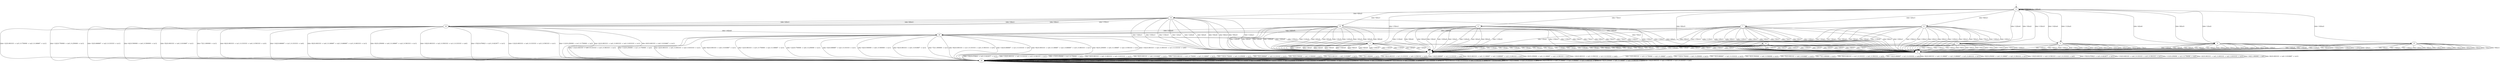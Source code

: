 digraph {
21;
20;
19;
18;
16;
15;
14;
13;
0;
4;
5;
6;
7;
8;
9;
10;
11;
__init [label="", style=invis, width=0];
__init -> 0;
21 -> 21 [label="[obs=16]/(a0)"];
21 -> 20 [label="[obs=15]/{0.076923 -> (a3) | 0.923077 -> (a1)}"];
21 -> 20 [label="[obs=13]/{0.083333 -> (a4) | 0.333333 -> (a3) | 0.583333 -> (a1)}"];
21 -> 20 [label="[obs=11]/{0.250000 -> (a1) | 0.750000 -> (a2)}"];
21 -> 20 [label="[obs=2]/{0.083333 -> (a4) | 0.083333 -> (a2) | 0.833333 -> (a1)}"];
21 -> 20 [label="[obs=6]/{0.083333 -> (a4) | 0.916667 -> (a1)}"];
21 -> 20 [label="[obs=1]/{0.083333 -> (a3) | 0.750000 -> (a2) | 0.166667 -> (a1)}"];
21 -> 20 [label="[obs=12]/{0.750000 -> (a4) | 0.250000 -> (a1)}"];
21 -> 20 [label="[obs=3]/{0.666667 -> (a2) | 0.333333 -> (a1)}"];
21 -> 20 [label="[obs=4]/{0.500000 -> (a4) | 0.500000 -> (a1)}"];
21 -> 20 [label="[obs=5]/{0.083333 -> (a4) | 0.916667 -> (a1)}"];
21 -> 20 [label="[obs=7]/{1.000000 -> (a1)}"];
21 -> 20 [label="[obs=8]/{0.083333 -> (a1) | 0.333333 -> (a4) | 0.583333 -> (a3)}"];
21 -> 20 [label="[obs=14]/{0.666667 -> (a1) | 0.333333 -> (a4)}"];
21 -> 20 [label="[obs=9]/{0.083333 -> (a4) | 0.166667 -> (a2) | 0.666667 -> (a3) | 0.083333 -> (a1)}"];
21 -> 20 [label="[obs=0]/{0.250000 -> (a4) | 0.166667 -> (a2) | 0.583333 -> (a1)}"];
21 -> 20 [label="[obs=10]/{0.083333 -> (a2) | 0.583333 -> (a1) | 0.333333 -> (a4)}"];
20 -> 20 [label="[obs=15]/{0.076923 -> (a3) | 0.923077 -> (a1)}"];
20 -> 20 [label="[obs=13]/{0.083333 -> (a4) | 0.333333 -> (a3) | 0.583333 -> (a1)}"];
20 -> 20 [label="[obs=11]/{0.250000 -> (a1) | 0.750000 -> (a2)}"];
20 -> 20 [label="[obs=18]/{1.000000 -> (a0)}"];
20 -> 20 [label="[obs=2]/{0.083333 -> (a4) | 0.083333 -> (a2) | 0.833333 -> (a1)}"];
20 -> 20 [label="[obs=16]/{1.000000 -> (a0)}"];
20 -> 20 [label="[obs=6]/{0.083333 -> (a4) | 0.916667 -> (a1)}"];
20 -> 20 [label="[obs=1]/{0.083333 -> (a3) | 0.750000 -> (a2) | 0.166667 -> (a1)}"];
20 -> 20 [label="[obs=12]/{0.750000 -> (a4) | 0.250000 -> (a1)}"];
20 -> 20 [label="[obs=17]/{1.000000 -> (init)}"];
20 -> 20 [label="[obs=3]/{0.666667 -> (a2) | 0.333333 -> (a1)}"];
20 -> 20 [label="[obs=4]/{0.500000 -> (a4) | 0.500000 -> (a1)}"];
20 -> 20 [label="[obs=5]/{0.083333 -> (a4) | 0.916667 -> (a1)}"];
20 -> 20 [label="[obs=7]/{1.000000 -> (a1)}"];
20 -> 20 [label="[obs=8]/{0.083333 -> (a1) | 0.333333 -> (a4) | 0.583333 -> (a3)}"];
20 -> 20 [label="[obs=19]/(discount_sink)"];
20 -> 20 [label="[obs=14]/{0.666667 -> (a1) | 0.333333 -> (a4)}"];
20 -> 20 [label="[obs=9]/{0.083333 -> (a4) | 0.166667 -> (a2) | 0.666667 -> (a3) | 0.083333 -> (a1)}"];
20 -> 20 [label="[obs=0]/{0.250000 -> (a4) | 0.166667 -> (a2) | 0.583333 -> (a1)}"];
20 -> 20 [label="[obs=10]/{0.083333 -> (a2) | 0.583333 -> (a1) | 0.333333 -> (a4)}"];
19 -> 18 [label="[obs=16]/(a0)"];
19 -> 20 [label="[obs=15]/{0.076923 -> (a3) | 0.923077 -> (a1)}"];
19 -> 20 [label="[obs=13]/{0.083333 -> (a4) | 0.333333 -> (a3) | 0.583333 -> (a1)}"];
19 -> 20 [label="[obs=11]/{0.250000 -> (a1) | 0.750000 -> (a2)}"];
19 -> 20 [label="[obs=2]/{0.083333 -> (a4) | 0.083333 -> (a2) | 0.833333 -> (a1)}"];
19 -> 20 [label="[obs=6]/{0.083333 -> (a4) | 0.916667 -> (a1)}"];
19 -> 20 [label="[obs=1]/{0.083333 -> (a3) | 0.750000 -> (a2) | 0.166667 -> (a1)}"];
19 -> 20 [label="[obs=12]/{0.750000 -> (a4) | 0.250000 -> (a1)}"];
19 -> 20 [label="[obs=3]/{0.666667 -> (a2) | 0.333333 -> (a1)}"];
19 -> 20 [label="[obs=4]/{0.500000 -> (a4) | 0.500000 -> (a1)}"];
19 -> 20 [label="[obs=5]/{0.083333 -> (a4) | 0.916667 -> (a1)}"];
19 -> 20 [label="[obs=7]/{1.000000 -> (a1)}"];
19 -> 20 [label="[obs=8]/{0.083333 -> (a1) | 0.333333 -> (a4) | 0.583333 -> (a3)}"];
19 -> 20 [label="[obs=14]/{0.666667 -> (a1) | 0.333333 -> (a4)}"];
19 -> 20 [label="[obs=9]/{0.083333 -> (a4) | 0.166667 -> (a2) | 0.666667 -> (a3) | 0.083333 -> (a1)}"];
19 -> 20 [label="[obs=0]/{0.250000 -> (a4) | 0.166667 -> (a2) | 0.583333 -> (a1)}"];
19 -> 20 [label="[obs=10]/{0.083333 -> (a2) | 0.583333 -> (a1) | 0.333333 -> (a4)}"];
18 -> 4 [label="[obs=15]/(a1)"];
18 -> 20 [label="[obs=13]/{0.083333 -> (a4) | 0.333333 -> (a3) | 0.583333 -> (a1)}"];
18 -> 20 [label="[obs=11]/{0.250000 -> (a1) | 0.750000 -> (a2)}"];
18 -> 20 [label="[obs=2]/{0.083333 -> (a4) | 0.083333 -> (a2) | 0.833333 -> (a1)}"];
18 -> 20 [label="[obs=6]/{0.083333 -> (a4) | 0.916667 -> (a1)}"];
18 -> 20 [label="[obs=1]/{0.083333 -> (a3) | 0.750000 -> (a2) | 0.166667 -> (a1)}"];
18 -> 20 [label="[obs=12]/{0.750000 -> (a4) | 0.250000 -> (a1)}"];
18 -> 20 [label="[obs=3]/{0.666667 -> (a2) | 0.333333 -> (a1)}"];
18 -> 20 [label="[obs=4]/{0.500000 -> (a4) | 0.500000 -> (a1)}"];
18 -> 20 [label="[obs=5]/{0.083333 -> (a4) | 0.916667 -> (a1)}"];
18 -> 20 [label="[obs=7]/{1.000000 -> (a1)}"];
18 -> 20 [label="[obs=8]/{0.083333 -> (a1) | 0.333333 -> (a4) | 0.583333 -> (a3)}"];
18 -> 20 [label="[obs=14]/{0.666667 -> (a1) | 0.333333 -> (a4)}"];
18 -> 20 [label="[obs=9]/{0.083333 -> (a4) | 0.166667 -> (a2) | 0.666667 -> (a3) | 0.083333 -> (a1)}"];
18 -> 20 [label="[obs=0]/{0.250000 -> (a4) | 0.166667 -> (a2) | 0.583333 -> (a1)}"];
18 -> 20 [label="[obs=10]/{0.083333 -> (a2) | 0.583333 -> (a1) | 0.333333 -> (a4)}"];
16 -> 20 [label="[obs=15]/{0.076923 -> (a3) | 0.923077 -> (a1)}"];
16 -> 20 [label="[obs=13]/{0.083333 -> (a4) | 0.333333 -> (a3) | 0.583333 -> (a1)}"];
16 -> 20 [label="[obs=11]/{0.250000 -> (a1) | 0.750000 -> (a2)}"];
16 -> 20 [label="[obs=2]/{0.083333 -> (a4) | 0.083333 -> (a2) | 0.833333 -> (a1)}"];
16 -> 20 [label="[obs=16]/{1.000000 -> (a0)}"];
16 -> 20 [label="[obs=6]/{0.083333 -> (a4) | 0.916667 -> (a1)}"];
16 -> 20 [label="[obs=1]/{0.083333 -> (a3) | 0.750000 -> (a2) | 0.166667 -> (a1)}"];
16 -> 20 [label="[obs=12]/{0.750000 -> (a4) | 0.250000 -> (a1)}"];
16 -> 20 [label="[obs=3]/{0.666667 -> (a2) | 0.333333 -> (a1)}"];
16 -> 20 [label="[obs=4]/{0.500000 -> (a4) | 0.500000 -> (a1)}"];
16 -> 20 [label="[obs=5]/{0.083333 -> (a4) | 0.916667 -> (a1)}"];
16 -> 20 [label="[obs=7]/{1.000000 -> (a1)}"];
16 -> 20 [label="[obs=8]/{0.083333 -> (a1) | 0.333333 -> (a4) | 0.583333 -> (a3)}"];
16 -> 20 [label="[obs=14]/{0.666667 -> (a1) | 0.333333 -> (a4)}"];
16 -> 20 [label="[obs=9]/{0.083333 -> (a4) | 0.166667 -> (a2) | 0.666667 -> (a3) | 0.083333 -> (a1)}"];
16 -> 20 [label="[obs=0]/{0.250000 -> (a4) | 0.166667 -> (a2) | 0.583333 -> (a1)}"];
16 -> 20 [label="[obs=10]/{0.083333 -> (a2) | 0.583333 -> (a1) | 0.333333 -> (a4)}"];
15 -> 16 [label="[obs=15]/(a1)"];
15 -> 16 [label="[obs=13]/(a1)"];
15 -> 16 [label="[obs=2]/(a1)"];
15 -> 16 [label="[obs=6]/(a1)"];
15 -> 16 [label="[obs=1]/(a1)"];
15 -> 16 [label="[obs=12]/(a1)"];
15 -> 16 [label="[obs=3]/(a1)"];
15 -> 16 [label="[obs=4]/(a1)"];
15 -> 16 [label="[obs=5]/(a1)"];
15 -> 16 [label="[obs=7]/(a1)"];
15 -> 16 [label="[obs=9]/(a1)"];
15 -> 16 [label="[obs=0]/(a1)"];
15 -> 21 [label="[obs=11]/(a2)"];
15 -> 21 [label="[obs=8]/(a3)"];
15 -> 21 [label="[obs=14]/(a4)"];
15 -> 21 [label="[obs=10]/(a4)"];
14 -> 19 [label="[obs=15]/(a1)"];
14 -> 21 [label="[obs=11]/(a1)"];
14 -> 19 [label="[obs=2]/(a1)"];
14 -> 19 [label="[obs=6]/(a1)"];
14 -> 19 [label="[obs=3]/(a1)"];
14 -> 16 [label="[obs=7]/(a1)"];
14 -> 21 [label="[obs=14]/(a1)"];
14 -> 19 [label="[obs=0]/(a1)"];
14 -> 21 [label="[obs=10]/(a1)"];
14 -> 21 [label="[obs=13]/(a3)"];
14 -> 21 [label="[obs=1]/(a2)"];
14 -> 21 [label="[obs=12]/(a4)"];
14 -> 21 [label="[obs=4]/(a4)"];
14 -> 21 [label="[obs=5]/(a4)"];
14 -> 21 [label="[obs=8]/(a3)"];
14 -> 21 [label="[obs=9]/(a3)"];
13 -> 16 [label="[obs=15]/(a1)"];
13 -> 16 [label="[obs=2]/(a1)"];
13 -> 16 [label="[obs=6]/(a1)"];
13 -> 16 [label="[obs=4]/(a1)"];
13 -> 16 [label="[obs=5]/(a1)"];
13 -> 16 [label="[obs=7]/(a1)"];
13 -> 16 [label="[obs=14]/(a1)"];
13 -> 16 [label="[obs=0]/(a1)"];
13 -> 16 [label="[obs=10]/(a1)"];
13 -> 21 [label="[obs=13]/(a4)"];
13 -> 21 [label="[obs=11]/(a2)"];
13 -> 21 [label="[obs=1]/(a2)"];
13 -> 21 [label="[obs=12]/(a4)"];
13 -> 21 [label="[obs=3]/(a2)"];
13 -> 21 [label="[obs=8]/(a3)"];
13 -> 21 [label="[obs=9]/(a3)"];
0 -> 0 [label="[obs=17]/(init)"];
0 -> 4 [label="[obs=15]/(a1)"];
0 -> 5 [label="[obs=13]/(a3)"];
0 -> 6 [label="[obs=11]/(a2)"];
0 -> 7 [label="[obs=2]/(a1)"];
0 -> 8 [label="[obs=6]/(a1)"];
0 -> 9 [label="[obs=1]/(a2)"];
0 -> 5 [label="[obs=12]/(a4)"];
0 -> 5 [label="[obs=3]/(a2)"];
0 -> 9 [label="[obs=4]/(a4)"];
0 -> 10 [label="[obs=5]/(a1)"];
0 -> 11 [label="[obs=7]/(a1)"];
0 -> 9 [label="[obs=8]/(a3)"];
0 -> 6 [label="[obs=14]/(a4)"];
0 -> 13 [label="[obs=9]/(a3)"];
0 -> 14 [label="[obs=0]/(a2)"];
0 -> 15 [label="[obs=10]/(a2)"];
0 -> 0 [label="[obs=18]/(a0)"];
4 -> 16 [label="[obs=15]/(a1)"];
4 -> 18 [label="[obs=16]/(a0)"];
4 -> 16 [label="[obs=6]/(a1)"];
4 -> 16 [label="[obs=5]/(a1)"];
4 -> 16 [label="[obs=7]/(a1)"];
4 -> 21 [label="[obs=13]/(a3)"];
4 -> 21 [label="[obs=11]/(a2)"];
4 -> 21 [label="[obs=2]/(a2)"];
4 -> 21 [label="[obs=1]/(a2)"];
4 -> 21 [label="[obs=12]/(a4)"];
4 -> 21 [label="[obs=3]/(a2)"];
4 -> 21 [label="[obs=4]/(a4)"];
4 -> 21 [label="[obs=8]/(a4)"];
4 -> 21 [label="[obs=14]/(a4)"];
4 -> 21 [label="[obs=9]/(a3)"];
4 -> 21 [label="[obs=0]/(a4)"];
4 -> 21 [label="[obs=10]/(a4)"];
5 -> 16 [label="[obs=15]/(a1)"];
5 -> 16 [label="[obs=13]/(a1)"];
5 -> 16 [label="[obs=2]/(a1)"];
5 -> 16 [label="[obs=6]/(a1)"];
5 -> 16 [label="[obs=4]/(a1)"];
5 -> 16 [label="[obs=5]/(a1)"];
5 -> 16 [label="[obs=7]/(a1)"];
5 -> 16 [label="[obs=14]/(a1)"];
5 -> 16 [label="[obs=0]/(a1)"];
5 -> 16 [label="[obs=10]/(a1)"];
5 -> 21 [label="[obs=11]/(a2)"];
5 -> 21 [label="[obs=1]/(a2)"];
5 -> 21 [label="[obs=12]/(a4)"];
5 -> 21 [label="[obs=3]/(a2)"];
5 -> 21 [label="[obs=8]/(a3)"];
5 -> 21 [label="[obs=9]/(a3)"];
6 -> 16 [label="[obs=15]/(a1)"];
6 -> 16 [label="[obs=13]/(a1)"];
6 -> 16 [label="[obs=2]/(a1)"];
6 -> 16 [label="[obs=6]/(a1)"];
6 -> 16 [label="[obs=1]/(a1)"];
6 -> 16 [label="[obs=4]/(a1)"];
6 -> 16 [label="[obs=5]/(a1)"];
6 -> 16 [label="[obs=7]/(a1)"];
6 -> 16 [label="[obs=14]/(a1)"];
6 -> 16 [label="[obs=0]/(a1)"];
6 -> 16 [label="[obs=10]/(a1)"];
6 -> 21 [label="[obs=11]/(a2)"];
6 -> 21 [label="[obs=12]/(a4)"];
6 -> 21 [label="[obs=3]/(a2)"];
6 -> 21 [label="[obs=8]/(a3)"];
6 -> 21 [label="[obs=9]/(a3)"];
7 -> 16 [label="[obs=11]/(a1)"];
7 -> 16 [label="[obs=2]/(a1)"];
7 -> 18 [label="[obs=16]/(a0)"];
7 -> 16 [label="[obs=6]/(a1)"];
7 -> 16 [label="[obs=12]/(a1)"];
7 -> 16 [label="[obs=3]/(a1)"];
7 -> 16 [label="[obs=4]/(a1)"];
7 -> 16 [label="[obs=5]/(a1)"];
7 -> 16 [label="[obs=7]/(a1)"];
7 -> 16 [label="[obs=8]/(a1)"];
7 -> 16 [label="[obs=14]/(a1)"];
7 -> 16 [label="[obs=0]/(a1)"];
7 -> 16 [label="[obs=10]/(a1)"];
7 -> 21 [label="[obs=15]/(a3)"];
7 -> 21 [label="[obs=13]/(a3)"];
7 -> 21 [label="[obs=1]/(a2)"];
7 -> 21 [label="[obs=9]/(a3)"];
8 -> 16 [label="[obs=15]/(a1)"];
8 -> 16 [label="[obs=13]/(a1)"];
8 -> 16 [label="[obs=2]/(a1)"];
8 -> 18 [label="[obs=16]/(a0)"];
8 -> 16 [label="[obs=6]/(a1)"];
8 -> 16 [label="[obs=12]/(a1)"];
8 -> 16 [label="[obs=4]/(a1)"];
8 -> 16 [label="[obs=5]/(a1)"];
8 -> 16 [label="[obs=7]/(a1)"];
8 -> 16 [label="[obs=14]/(a1)"];
8 -> 16 [label="[obs=10]/(a1)"];
8 -> 21 [label="[obs=11]/(a2)"];
8 -> 21 [label="[obs=1]/(a2)"];
8 -> 21 [label="[obs=3]/(a2)"];
8 -> 21 [label="[obs=8]/(a4)"];
8 -> 21 [label="[obs=9]/(a2)"];
8 -> 21 [label="[obs=0]/(a2)"];
9 -> 16 [label="[obs=15]/(a1)"];
9 -> 16 [label="[obs=13]/(a1)"];
9 -> 16 [label="[obs=11]/(a1)"];
9 -> 16 [label="[obs=2]/(a1)"];
9 -> 16 [label="[obs=6]/(a1)"];
9 -> 16 [label="[obs=3]/(a1)"];
9 -> 16 [label="[obs=5]/(a1)"];
9 -> 16 [label="[obs=7]/(a1)"];
9 -> 16 [label="[obs=14]/(a1)"];
9 -> 16 [label="[obs=0]/(a1)"];
9 -> 16 [label="[obs=10]/(a1)"];
9 -> 21 [label="[obs=1]/(a2)"];
9 -> 21 [label="[obs=12]/(a4)"];
9 -> 21 [label="[obs=4]/(a4)"];
9 -> 21 [label="[obs=8]/(a3)"];
9 -> 21 [label="[obs=9]/(a3)"];
10 -> 16 [label="[obs=15]/(a1)"];
10 -> 16 [label="[obs=13]/(a1)"];
10 -> 18 [label="[obs=16]/(a0)"];
10 -> 16 [label="[obs=5]/(a1)"];
10 -> 16 [label="[obs=7]/(a1)"];
10 -> 21 [label="[obs=11]/(a2)"];
10 -> 21 [label="[obs=2]/(a4)"];
10 -> 21 [label="[obs=6]/(a4)"];
10 -> 21 [label="[obs=1]/(a3)"];
10 -> 21 [label="[obs=12]/(a4)"];
10 -> 21 [label="[obs=3]/(a2)"];
10 -> 21 [label="[obs=4]/(a4)"];
10 -> 21 [label="[obs=8]/(a4)"];
10 -> 21 [label="[obs=14]/(a4)"];
10 -> 21 [label="[obs=9]/(a2)"];
10 -> 21 [label="[obs=0]/(a4)"];
10 -> 21 [label="[obs=10]/(a4)"];
11 -> 16 [label="[obs=15]/(a1)"];
11 -> 16 [label="[obs=13]/(a1)"];
11 -> 16 [label="[obs=2]/(a1)"];
11 -> 18 [label="[obs=16]/(a0)"];
11 -> 16 [label="[obs=6]/(a1)"];
11 -> 16 [label="[obs=5]/(a1)"];
11 -> 16 [label="[obs=7]/(a1)"];
11 -> 16 [label="[obs=14]/(a1)"];
11 -> 21 [label="[obs=11]/(a2)"];
11 -> 21 [label="[obs=1]/(a2)"];
11 -> 21 [label="[obs=12]/(a4)"];
11 -> 21 [label="[obs=3]/(a2)"];
11 -> 21 [label="[obs=4]/(a4)"];
11 -> 21 [label="[obs=8]/(a4)"];
11 -> 21 [label="[obs=9]/(a4)"];
11 -> 21 [label="[obs=0]/(a4)"];
11 -> 21 [label="[obs=10]/(a4)"];
}